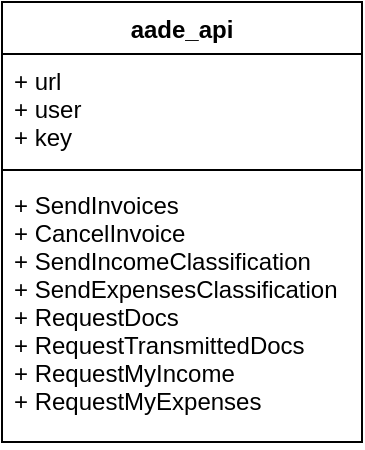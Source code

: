 <mxfile version="20.8.23" type="device"><diagram name="Page-1" id="Kx7wA949jtGMF495cffx"><mxGraphModel dx="944" dy="771" grid="1" gridSize="10" guides="1" tooltips="1" connect="1" arrows="1" fold="1" page="1" pageScale="1" pageWidth="1169" pageHeight="827" math="0" shadow="0"><root><mxCell id="0"/><mxCell id="1" parent="0"/><mxCell id="sObchVB-m9fypGVSSHBW-1" value="aade_api" style="swimlane;fontStyle=1;align=center;verticalAlign=top;childLayout=stackLayout;horizontal=1;startSize=26;horizontalStack=0;resizeParent=1;resizeParentMax=0;resizeLast=0;collapsible=1;marginBottom=0;" vertex="1" parent="1"><mxGeometry x="520" y="80" width="180" height="220" as="geometry"/></mxCell><mxCell id="sObchVB-m9fypGVSSHBW-2" value="+ url&#10;+ user&#10;+ key" style="text;strokeColor=none;fillColor=none;align=left;verticalAlign=top;spacingLeft=4;spacingRight=4;overflow=hidden;rotatable=0;points=[[0,0.5],[1,0.5]];portConstraint=eastwest;" vertex="1" parent="sObchVB-m9fypGVSSHBW-1"><mxGeometry y="26" width="180" height="54" as="geometry"/></mxCell><mxCell id="sObchVB-m9fypGVSSHBW-3" value="" style="line;strokeWidth=1;fillColor=none;align=left;verticalAlign=middle;spacingTop=-1;spacingLeft=3;spacingRight=3;rotatable=0;labelPosition=right;points=[];portConstraint=eastwest;strokeColor=inherit;" vertex="1" parent="sObchVB-m9fypGVSSHBW-1"><mxGeometry y="80" width="180" height="8" as="geometry"/></mxCell><mxCell id="sObchVB-m9fypGVSSHBW-4" value="+ SendInvoices&#10;+ CancelInvoice&#10;+ SendIncomeClassification&#10;+ SendExpensesClassification&#10;+ RequestDocs&#10;+ RequestTransmittedDocs&#10;+ RequestMyIncome&#10;+ RequestMyExpenses" style="text;strokeColor=none;fillColor=none;align=left;verticalAlign=top;spacingLeft=4;spacingRight=4;overflow=hidden;rotatable=0;points=[[0,0.5],[1,0.5]];portConstraint=eastwest;" vertex="1" parent="sObchVB-m9fypGVSSHBW-1"><mxGeometry y="88" width="180" height="132" as="geometry"/></mxCell></root></mxGraphModel></diagram></mxfile>